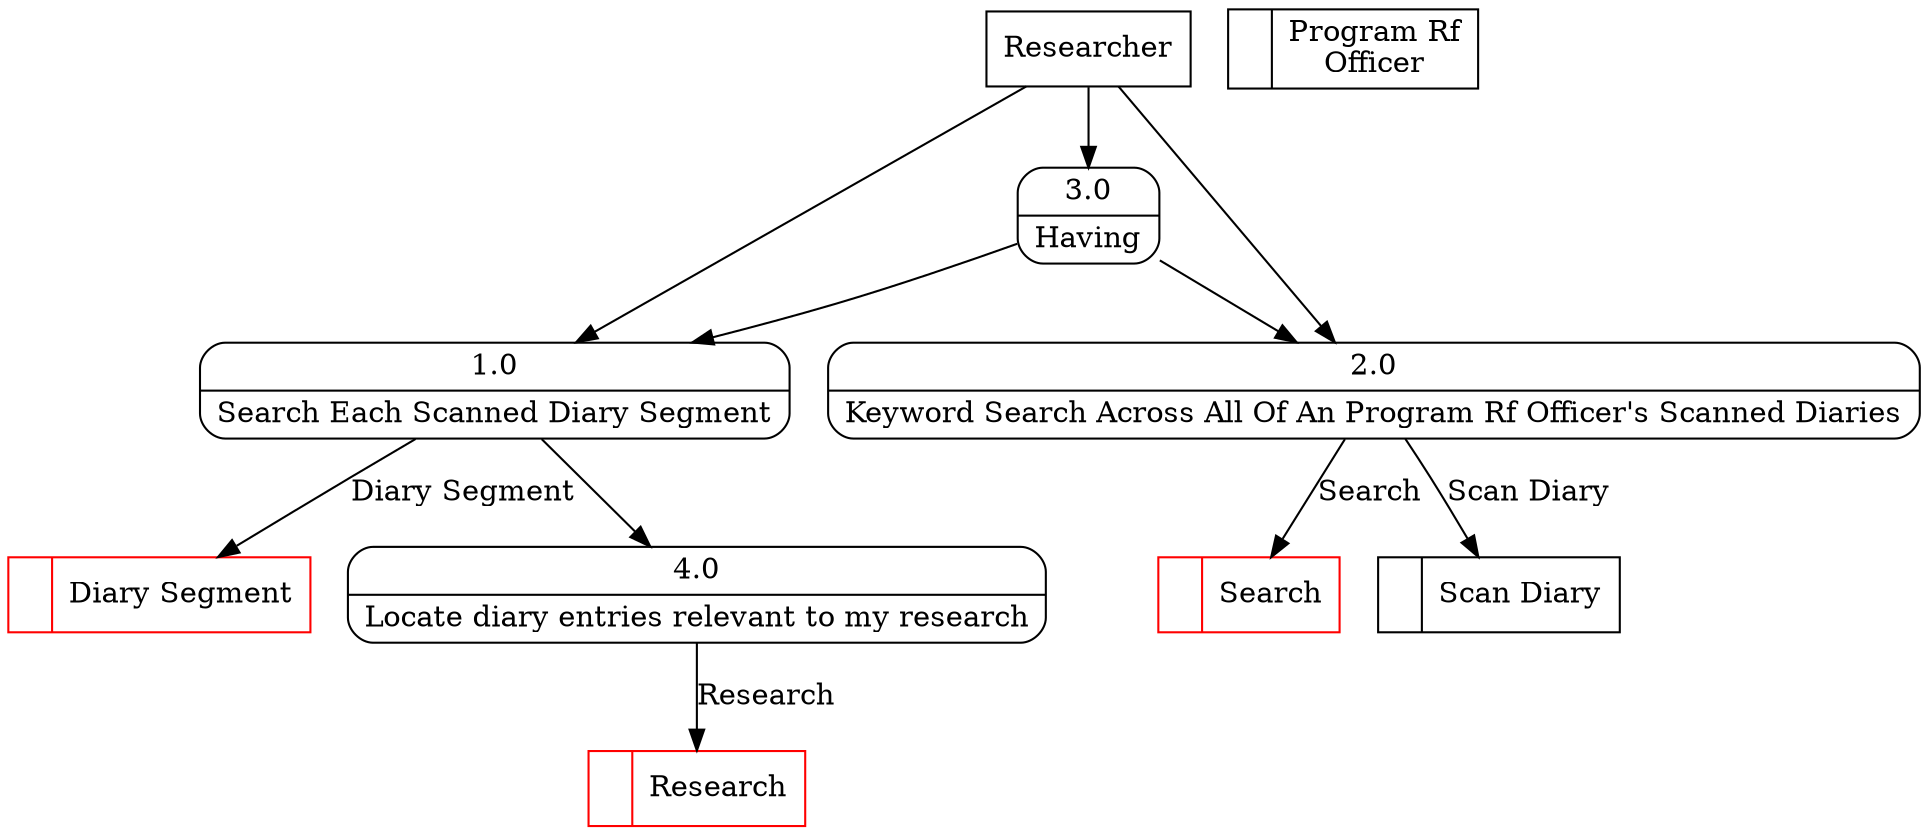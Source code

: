 digraph dfd2{ 
node[shape=record]
200 [label="<f0>  |<f1> Search " color=red];
201 [label="<f0>  |<f1> Program Rf\nOfficer " ];
202 [label="<f0>  |<f1> Scan Diary " ];
203 [label="<f0>  |<f1> Diary Segment " color=red];
204 [label="Researcher" shape=box];
205 [label="{<f0> 1.0|<f1> Search Each Scanned Diary Segment }" shape=Mrecord];
206 [label="{<f0> 2.0|<f1> Keyword Search Across All Of An Program Rf Officer's Scanned Diaries }" shape=Mrecord];
207 [label="{<f0> 3.0|<f1> Having }" shape=Mrecord];
4 [label="{<f0> 4.0|<f1> Locate diary entries relevant to my research }" shape=Mrecord];
205 -> 4
1001 [label="<f0>  |<f1> Research " color=red];
4 -> 1001 [label="Research"]
204 -> 205
204 -> 206
204 -> 207
205 -> 203 [label="Diary Segment"]
206 -> 200 [label="Search"]
206 -> 202 [label="Scan Diary"]
207 -> 205
207 -> 206
}